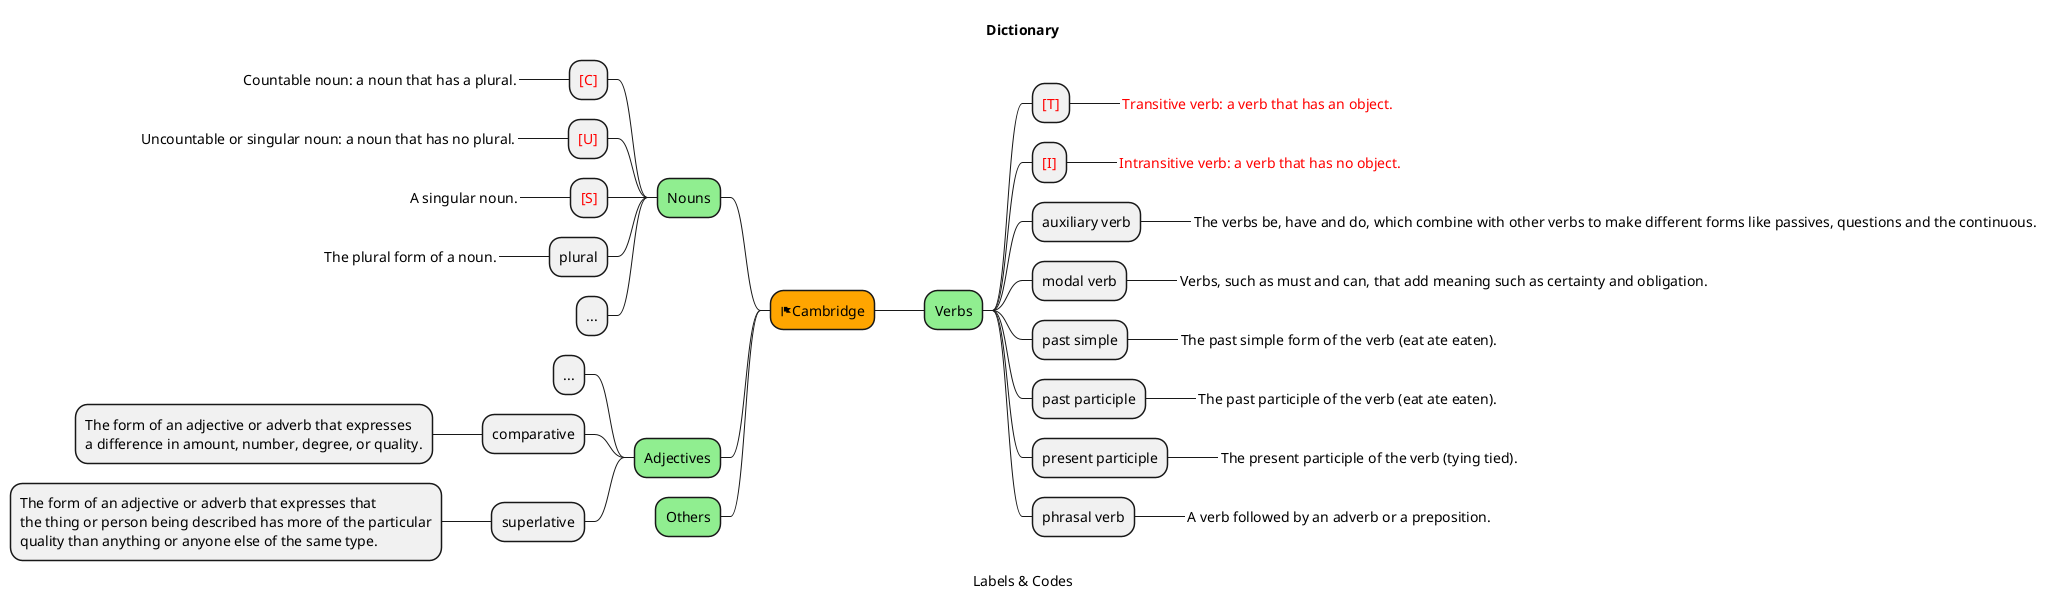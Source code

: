 @startmindmap
caption Labels & Codes
title Dictionary

*[#Orange] <&flag>Cambridge
**[#lightgreen] Verbs
*** <color:red>[T]
****_ <color:red>Transitive verb: a verb that has an object.
*** <color:red>[I]
****_ <color:red>Intransitive verb: a verb that has no object.
*** auxiliary verb
****_ The verbs be, have and do, which combine with other verbs to make different forms like passives, questions and the continuous.
*** modal verb
****_ Verbs, such as must and can, that add meaning such as certainty and obligation.
*** past simple
****_ The past simple form of the verb (eat ate eaten).
*** past participle
****_ The past participle of the verb (eat ate eaten).
*** present participle
****_ The present participle of the verb (tying tied).
*** phrasal verb
****_ A verb followed by an adverb or a preposition.

left side
**[#lightgreen] Nouns
*** <color:red>[C]
****_ Countable noun: a noun that has a plural.
*** <color:red>[U]
****_ Uncountable or singular noun: a noun that has no plural.
*** <color:red>[S]
****_ A singular noun.
*** plural
****_ The plural form of a noun.
*** ...

**[#lightgreen] Adjectives
*** ...
*** comparative
****:The form of an adjective or adverb that expresses
a difference in amount, number, degree, or quality.;
*** superlative
****:The form of an adjective or adverb that expresses that
the thing or person being described has more of the particular
quality than anything or anyone else of the same type.;
**[#lightgreen] Others


@endmindmap